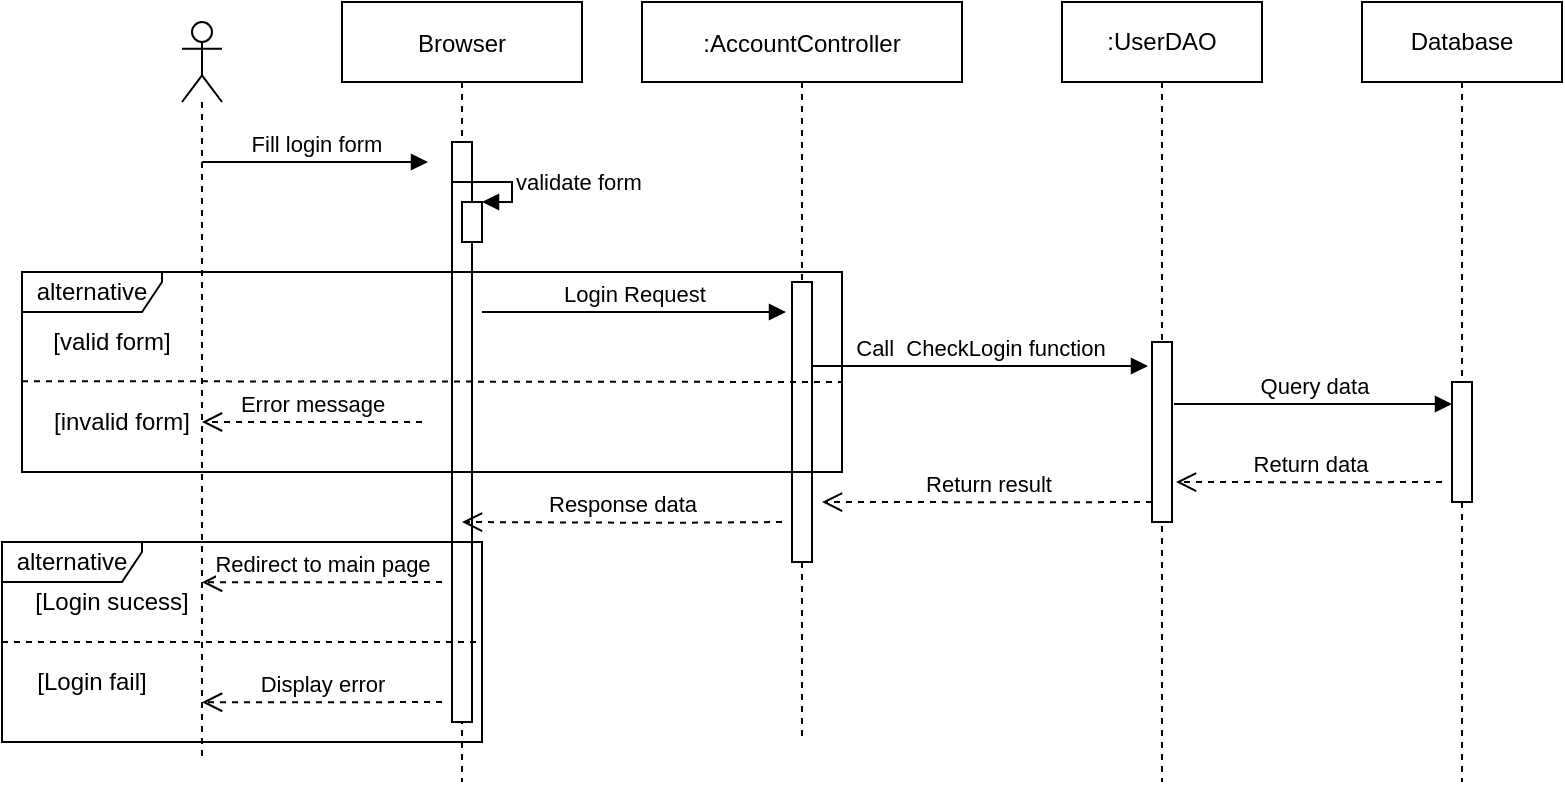 <mxfile version="14.8.6"><diagram id="kz0rfUAhIP-AXR_hgH9Z" name="Page-1"><mxGraphModel dx="2272" dy="794" grid="1" gridSize="10" guides="1" tooltips="1" connect="1" arrows="1" fold="1" page="1" pageScale="1" pageWidth="850" pageHeight="1100" math="0" shadow="0"><root><mxCell id="0"/><mxCell id="1" parent="0"/><mxCell id="ossqFB0HjJiahOmu4Gif-1" value="Browser" style="shape=umlLifeline;perimeter=lifelinePerimeter;container=1;collapsible=0;recursiveResize=0;rounded=0;shadow=0;strokeWidth=1;" parent="1" vertex="1"><mxGeometry x="120" y="80" width="120" height="390" as="geometry"/></mxCell><mxCell id="ossqFB0HjJiahOmu4Gif-2" value="" style="points=[];perimeter=orthogonalPerimeter;rounded=0;shadow=0;strokeWidth=1;" parent="ossqFB0HjJiahOmu4Gif-1" vertex="1"><mxGeometry x="55" y="70" width="10" height="290" as="geometry"/></mxCell><mxCell id="ossqFB0HjJiahOmu4Gif-3" value="[Login sucess]" style="text;html=1;strokeColor=none;fillColor=none;align=center;verticalAlign=middle;whiteSpace=wrap;rounded=0;" parent="ossqFB0HjJiahOmu4Gif-1" vertex="1"><mxGeometry x="-160" y="290" width="90" height="20" as="geometry"/></mxCell><mxCell id="ossqFB0HjJiahOmu4Gif-4" value=":AccountController" style="shape=umlLifeline;perimeter=lifelinePerimeter;container=1;collapsible=0;recursiveResize=0;rounded=0;shadow=0;strokeWidth=1;" parent="1" vertex="1"><mxGeometry x="270" y="80" width="160" height="370" as="geometry"/></mxCell><mxCell id="ossqFB0HjJiahOmu4Gif-5" value="" style="points=[];perimeter=orthogonalPerimeter;rounded=0;shadow=0;strokeWidth=1;" parent="ossqFB0HjJiahOmu4Gif-4" vertex="1"><mxGeometry x="75" y="140" width="10" height="140" as="geometry"/></mxCell><mxCell id="ossqFB0HjJiahOmu4Gif-6" value="" style="shape=umlLifeline;participant=umlActor;perimeter=lifelinePerimeter;whiteSpace=wrap;html=1;container=1;collapsible=0;recursiveResize=0;verticalAlign=top;spacingTop=36;outlineConnect=0;" parent="1" vertex="1"><mxGeometry x="40" y="90" width="20" height="370" as="geometry"/></mxCell><mxCell id="ossqFB0HjJiahOmu4Gif-7" value="Fill login form&lt;br&gt;" style="html=1;verticalAlign=bottom;endArrow=block;" parent="1" source="ossqFB0HjJiahOmu4Gif-6" edge="1"><mxGeometry width="80" relative="1" as="geometry"><mxPoint x="60" y="160" as="sourcePoint"/><mxPoint x="163" y="160" as="targetPoint"/><Array as="points"><mxPoint x="150" y="160"/></Array></mxGeometry></mxCell><mxCell id="ossqFB0HjJiahOmu4Gif-8" value="" style="html=1;points=[];perimeter=orthogonalPerimeter;" parent="1" vertex="1"><mxGeometry x="180" y="180" width="10" height="20" as="geometry"/></mxCell><mxCell id="ossqFB0HjJiahOmu4Gif-9" value="validate form" style="edgeStyle=orthogonalEdgeStyle;html=1;align=left;spacingLeft=2;endArrow=block;rounded=0;entryX=1;entryY=0;" parent="1" target="ossqFB0HjJiahOmu4Gif-8" edge="1"><mxGeometry relative="1" as="geometry"><mxPoint x="175" y="170" as="sourcePoint"/><Array as="points"><mxPoint x="205" y="170"/></Array></mxGeometry></mxCell><mxCell id="ossqFB0HjJiahOmu4Gif-10" value="alternative" style="shape=umlFrame;whiteSpace=wrap;html=1;width=70;height=20;" parent="1" vertex="1"><mxGeometry x="-40" y="215" width="410" height="100" as="geometry"/></mxCell><mxCell id="ossqFB0HjJiahOmu4Gif-11" value="[valid form]" style="text;html=1;strokeColor=none;fillColor=none;align=center;verticalAlign=middle;whiteSpace=wrap;rounded=0;" parent="1" vertex="1"><mxGeometry x="-30" y="240" width="70" height="20" as="geometry"/></mxCell><mxCell id="ossqFB0HjJiahOmu4Gif-12" value="[invalid form]" style="text;html=1;strokeColor=none;fillColor=none;align=center;verticalAlign=middle;whiteSpace=wrap;rounded=0;" parent="1" vertex="1"><mxGeometry x="-30" y="280" width="80" height="20" as="geometry"/></mxCell><mxCell id="ossqFB0HjJiahOmu4Gif-13" value="Login Request&lt;br&gt;" style="html=1;verticalAlign=bottom;endArrow=block;" parent="1" edge="1"><mxGeometry width="80" relative="1" as="geometry"><mxPoint x="190" y="235" as="sourcePoint"/><mxPoint x="342" y="235" as="targetPoint"/><Array as="points"/></mxGeometry></mxCell><mxCell id="ossqFB0HjJiahOmu4Gif-14" value="Error message" style="html=1;verticalAlign=bottom;endArrow=open;dashed=1;endSize=8;" parent="1" target="ossqFB0HjJiahOmu4Gif-6" edge="1"><mxGeometry relative="1" as="geometry"><mxPoint x="160" y="290" as="sourcePoint"/><mxPoint x="80" y="289.66" as="targetPoint"/><Array as="points"><mxPoint x="130" y="290"/></Array></mxGeometry></mxCell><mxCell id="ossqFB0HjJiahOmu4Gif-15" value="" style="endArrow=none;dashed=1;html=1;" parent="1" edge="1"><mxGeometry width="50" height="50" relative="1" as="geometry"><mxPoint x="-40" y="269.58" as="sourcePoint"/><mxPoint x="370" y="270" as="targetPoint"/></mxGeometry></mxCell><mxCell id="ossqFB0HjJiahOmu4Gif-16" value=":UserDAO" style="shape=umlLifeline;perimeter=lifelinePerimeter;whiteSpace=wrap;html=1;container=1;collapsible=0;recursiveResize=0;outlineConnect=0;" parent="1" vertex="1"><mxGeometry x="480" y="80" width="100" height="390" as="geometry"/></mxCell><mxCell id="ossqFB0HjJiahOmu4Gif-17" value="" style="html=1;points=[];perimeter=orthogonalPerimeter;" parent="1" vertex="1"><mxGeometry x="525" y="250" width="10" height="90" as="geometry"/></mxCell><mxCell id="ossqFB0HjJiahOmu4Gif-18" value="Call&amp;nbsp; CheckLogin function" style="html=1;verticalAlign=bottom;endArrow=block;" parent="1" edge="1"><mxGeometry width="80" relative="1" as="geometry"><mxPoint x="355" y="262" as="sourcePoint"/><mxPoint x="523" y="262" as="targetPoint"/></mxGeometry></mxCell><mxCell id="ossqFB0HjJiahOmu4Gif-19" value="Database" style="shape=umlLifeline;perimeter=lifelinePerimeter;whiteSpace=wrap;html=1;container=1;collapsible=0;recursiveResize=0;outlineConnect=0;" parent="1" vertex="1"><mxGeometry x="630" y="80" width="100" height="390" as="geometry"/></mxCell><mxCell id="ossqFB0HjJiahOmu4Gif-20" value="" style="html=1;points=[];perimeter=orthogonalPerimeter;" parent="1" vertex="1"><mxGeometry x="675" y="270" width="10" height="60" as="geometry"/></mxCell><mxCell id="ossqFB0HjJiahOmu4Gif-21" value="Query data" style="html=1;verticalAlign=bottom;endArrow=block;" parent="1" edge="1"><mxGeometry width="80" relative="1" as="geometry"><mxPoint x="536" y="281" as="sourcePoint"/><mxPoint x="675" y="281" as="targetPoint"/></mxGeometry></mxCell><mxCell id="ossqFB0HjJiahOmu4Gif-22" value="Return data" style="html=1;verticalAlign=bottom;endArrow=open;dashed=1;endSize=8;" parent="1" edge="1"><mxGeometry relative="1" as="geometry"><mxPoint x="670" y="320" as="sourcePoint"/><mxPoint x="537" y="320" as="targetPoint"/><Array as="points"><mxPoint x="620.19" y="320.12"/></Array></mxGeometry></mxCell><mxCell id="ossqFB0HjJiahOmu4Gif-23" value="Return result" style="html=1;verticalAlign=bottom;endArrow=open;dashed=1;endSize=8;" parent="1" edge="1"><mxGeometry relative="1" as="geometry"><mxPoint x="525" y="330" as="sourcePoint"/><mxPoint x="360" y="330" as="targetPoint"/><Array as="points"><mxPoint x="475.19" y="330.12"/></Array></mxGeometry></mxCell><mxCell id="ossqFB0HjJiahOmu4Gif-24" value="Response data" style="html=1;verticalAlign=bottom;endArrow=open;dashed=1;endSize=8;" parent="1" edge="1"><mxGeometry relative="1" as="geometry"><mxPoint x="340" y="340" as="sourcePoint"/><mxPoint x="180" y="340" as="targetPoint"/><Array as="points"><mxPoint x="280.19" y="340.43"/></Array></mxGeometry></mxCell><mxCell id="ossqFB0HjJiahOmu4Gif-25" value="Redirect to main page" style="html=1;verticalAlign=bottom;endArrow=open;dashed=1;endSize=8;" parent="1" target="ossqFB0HjJiahOmu4Gif-6" edge="1"><mxGeometry relative="1" as="geometry"><mxPoint x="170" y="370" as="sourcePoint"/><mxPoint x="70" y="370" as="targetPoint"/><Array as="points"><mxPoint x="120.19" y="370.12"/></Array></mxGeometry></mxCell><mxCell id="ossqFB0HjJiahOmu4Gif-26" value="Display error" style="html=1;verticalAlign=bottom;endArrow=open;dashed=1;endSize=8;" parent="1" edge="1"><mxGeometry relative="1" as="geometry"><mxPoint x="170" y="430" as="sourcePoint"/><mxPoint x="50.0" y="430.12" as="targetPoint"/><Array as="points"><mxPoint x="120.19" y="430.12"/></Array></mxGeometry></mxCell><mxCell id="ossqFB0HjJiahOmu4Gif-27" value="" style="endArrow=none;dashed=1;html=1;" parent="1" edge="1"><mxGeometry width="50" height="50" relative="1" as="geometry"><mxPoint x="-50" y="400" as="sourcePoint"/><mxPoint x="190" y="400" as="targetPoint"/></mxGeometry></mxCell><mxCell id="ossqFB0HjJiahOmu4Gif-28" value="[Login fail]" style="text;html=1;strokeColor=none;fillColor=none;align=center;verticalAlign=middle;whiteSpace=wrap;rounded=0;" parent="1" vertex="1"><mxGeometry x="-50" y="410" width="90" height="20" as="geometry"/></mxCell><mxCell id="ossqFB0HjJiahOmu4Gif-29" value="alternative" style="shape=umlFrame;whiteSpace=wrap;html=1;width=70;height=20;" parent="1" vertex="1"><mxGeometry x="-50" y="350" width="240" height="100" as="geometry"/></mxCell></root></mxGraphModel></diagram></mxfile>